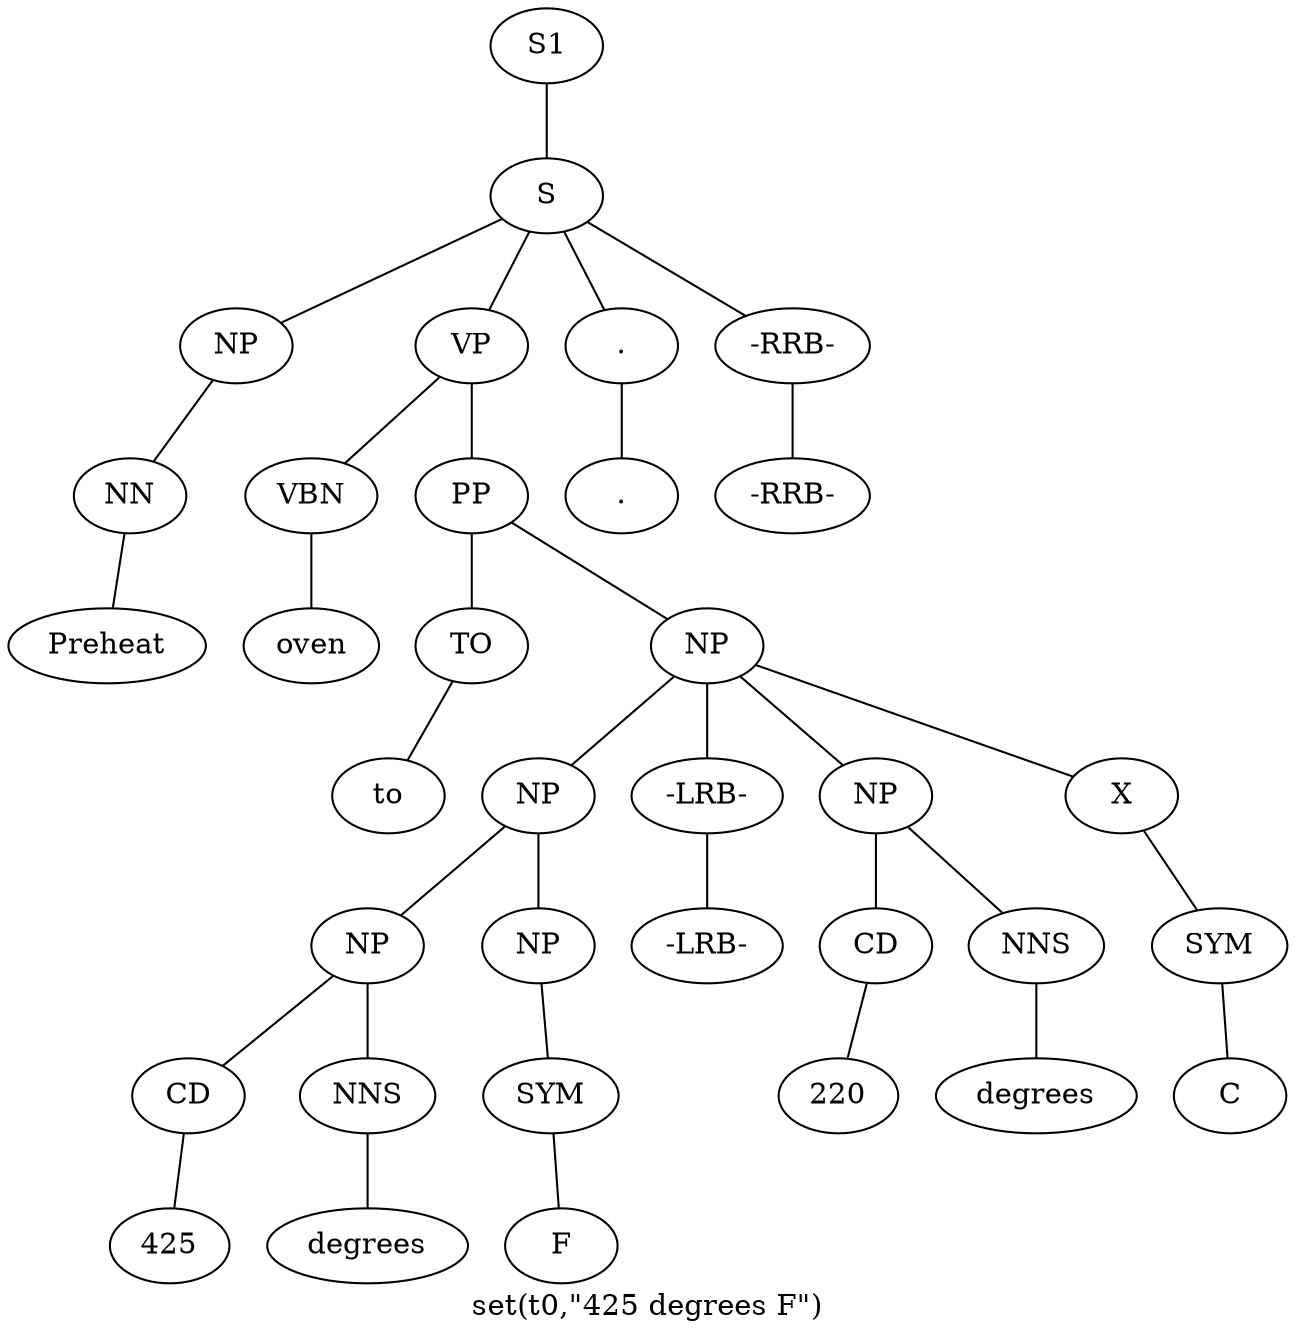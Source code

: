 graph SyntaxGraph {
	label = "set(t0,\"425 degrees F\")";
	Node0 [label="S1"];
	Node1 [label="S"];
	Node2 [label="NP"];
	Node3 [label="NN"];
	Node4 [label="Preheat"];
	Node5 [label="VP"];
	Node6 [label="VBN"];
	Node7 [label="oven"];
	Node8 [label="PP"];
	Node9 [label="TO"];
	Node10 [label="to"];
	Node11 [label="NP"];
	Node12 [label="NP"];
	Node13 [label="NP"];
	Node14 [label="CD"];
	Node15 [label="425"];
	Node16 [label="NNS"];
	Node17 [label="degrees"];
	Node18 [label="NP"];
	Node19 [label="SYM"];
	Node20 [label="F"];
	Node21 [label="-LRB-"];
	Node22 [label="-LRB-"];
	Node23 [label="NP"];
	Node24 [label="CD"];
	Node25 [label="220"];
	Node26 [label="NNS"];
	Node27 [label="degrees"];
	Node28 [label="X"];
	Node29 [label="SYM"];
	Node30 [label="C"];
	Node31 [label="."];
	Node32 [label="."];
	Node33 [label="-RRB-"];
	Node34 [label="-RRB-"];

	Node0 -- Node1;
	Node1 -- Node2;
	Node1 -- Node5;
	Node1 -- Node31;
	Node1 -- Node33;
	Node2 -- Node3;
	Node3 -- Node4;
	Node5 -- Node6;
	Node5 -- Node8;
	Node6 -- Node7;
	Node8 -- Node9;
	Node8 -- Node11;
	Node9 -- Node10;
	Node11 -- Node12;
	Node11 -- Node21;
	Node11 -- Node23;
	Node11 -- Node28;
	Node12 -- Node13;
	Node12 -- Node18;
	Node13 -- Node14;
	Node13 -- Node16;
	Node14 -- Node15;
	Node16 -- Node17;
	Node18 -- Node19;
	Node19 -- Node20;
	Node21 -- Node22;
	Node23 -- Node24;
	Node23 -- Node26;
	Node24 -- Node25;
	Node26 -- Node27;
	Node28 -- Node29;
	Node29 -- Node30;
	Node31 -- Node32;
	Node33 -- Node34;
}